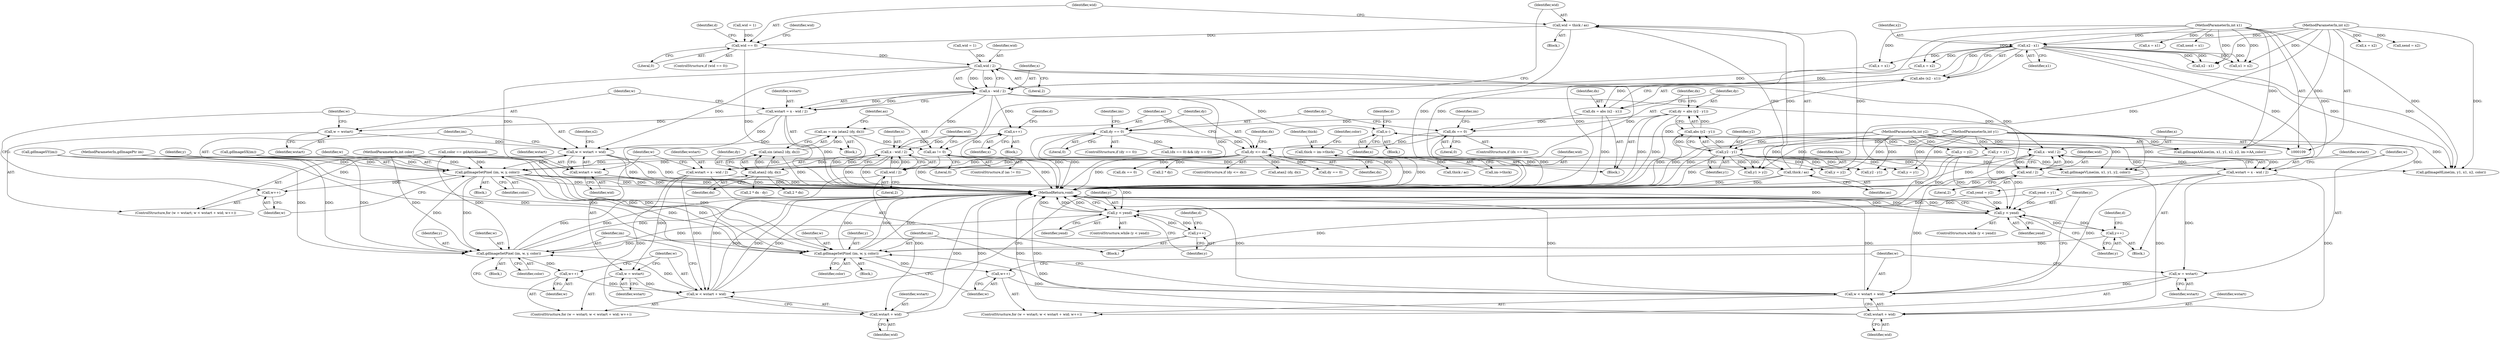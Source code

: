 digraph "0_php-src_c395c6e5d7e8df37a21265ff76e48fe75ceb5ae6?w=1_4@integer" {
"1000458" [label="(Call,wid = thick / as)"];
"1000460" [label="(Call,thick / as)"];
"1000132" [label="(Call,thick = im->thick)"];
"1000454" [label="(Call,as != 0)"];
"1000447" [label="(Call,as = sin (atan2 (dy, dx)))"];
"1000449" [label="(Call,sin (atan2 (dy, dx)))"];
"1000450" [label="(Call,atan2 (dy, dx))"];
"1000218" [label="(Call,dy <= dx)"];
"1000206" [label="(Call,dy == 0)"];
"1000186" [label="(Call,dy = abs (y2 - y1))"];
"1000188" [label="(Call,abs (y2 - y1))"];
"1000189" [label="(Call,y2 - y1)"];
"1000114" [label="(MethodParameterIn,int y2)"];
"1000112" [label="(MethodParameterIn,int y1)"];
"1000193" [label="(Call,dx == 0)"];
"1000180" [label="(Call,dx = abs (x2 - x1))"];
"1000182" [label="(Call,abs (x2 - x1))"];
"1000183" [label="(Call,x2 - x1)"];
"1000113" [label="(MethodParameterIn,int x2)"];
"1000111" [label="(MethodParameterIn,int x1)"];
"1000469" [label="(Call,wid == 0)"];
"1000531" [label="(Call,wid / 2)"];
"1000529" [label="(Call,x - wid / 2)"];
"1000527" [label="(Call,wstart = x - wid / 2)"];
"1000535" [label="(Call,w = wstart)"];
"1000538" [label="(Call,w < wstart + wid)"];
"1000546" [label="(Call,gdImageSetPixel (im, w, y, color))"];
"1000543" [label="(Call,w++)"];
"1000561" [label="(Call,y < yend)"];
"1000565" [label="(Call,y++)"];
"1000601" [label="(Call,gdImageSetPixel (im, w, y, color))"];
"1000598" [label="(Call,w++)"];
"1000593" [label="(Call,w < wstart + wid)"];
"1000609" [label="(Call,y < yend)"];
"1000613" [label="(Call,y++)"];
"1000649" [label="(Call,gdImageSetPixel (im, w, y, color))"];
"1000646" [label="(Call,w++)"];
"1000641" [label="(Call,w < wstart + wid)"];
"1000540" [label="(Call,wstart + wid)"];
"1000577" [label="(Call,x++)"];
"1000584" [label="(Call,x - wid / 2)"];
"1000582" [label="(Call,wstart = x - wid / 2)"];
"1000590" [label="(Call,w = wstart)"];
"1000595" [label="(Call,wstart + wid)"];
"1000625" [label="(Call,x--)"];
"1000632" [label="(Call,x - wid / 2)"];
"1000630" [label="(Call,wstart = x - wid / 2)"];
"1000638" [label="(Call,w = wstart)"];
"1000643" [label="(Call,wstart + wid)"];
"1000586" [label="(Call,wid / 2)"];
"1000634" [label="(Call,wid / 2)"];
"1000219" [label="(Identifier,dy)"];
"1000457" [label="(Block,)"];
"1000530" [label="(Identifier,x)"];
"1000584" [label="(Call,x - wid / 2)"];
"1000586" [label="(Call,wid / 2)"];
"1000211" [label="(Identifier,im)"];
"1000454" [label="(Call,as != 0)"];
"1000585" [label="(Identifier,x)"];
"1000293" [label="(Call,y = y2)"];
"1000631" [label="(Identifier,wstart)"];
"1000597" [label="(Identifier,wid)"];
"1000466" [label="(Identifier,wid)"];
"1000538" [label="(Call,w < wstart + wid)"];
"1000208" [label="(Literal,0)"];
"1000609" [label="(Call,y < yend)"];
"1000646" [label="(Call,w++)"];
"1000608" [label="(ControlStructure,while (y < yend))"];
"1000630" [label="(Call,wstart = x - wid / 2)"];
"1000533" [label="(Literal,2)"];
"1000132" [label="(Call,thick = im->thick)"];
"1000527" [label="(Call,wstart = x - wid / 2)"];
"1000224" [label="(Call,dx == 0)"];
"1000578" [label="(Identifier,x)"];
"1000611" [label="(Identifier,yend)"];
"1000210" [label="(Call,gdImageHLine(im, y1, x1, x2, color))"];
"1000134" [label="(Call,im->thick)"];
"1000453" [label="(ControlStructure,if (as != 0))"];
"1000448" [label="(Identifier,as)"];
"1000645" [label="(Identifier,wid)"];
"1000469" [label="(Call,wid == 0)"];
"1000588" [label="(Literal,2)"];
"1000582" [label="(Call,wstart = x - wid / 2)"];
"1000612" [label="(Block,)"];
"1000458" [label="(Call,wid = thick / as)"];
"1000225" [label="(Identifier,dx)"];
"1000138" [label="(Call,color == gdAntiAliased)"];
"1000652" [label="(Identifier,y)"];
"1000112" [label="(MethodParameterIn,int y1)"];
"1000250" [label="(Call,thick / ac)"];
"1000195" [label="(Literal,0)"];
"1000590" [label="(Call,w = wstart)"];
"1000614" [label="(Identifier,y)"];
"1000290" [label="(Call,x = x2)"];
"1000643" [label="(Call,wstart + wid)"];
"1000635" [label="(Identifier,wid)"];
"1000460" [label="(Call,thick / as)"];
"1000601" [label="(Call,gdImageSetPixel (im, w, y, color))"];
"1000604" [label="(Identifier,y)"];
"1000193" [label="(Call,dx == 0)"];
"1000633" [label="(Identifier,x)"];
"1000529" [label="(Call,x - wid / 2)"];
"1000142" [label="(Call,gdImageAALine(im, x1, y1, x2, y2, im->AA_color))"];
"1000500" [label="(Call,y = y2)"];
"1000269" [label="(Call,2 * dy)"];
"1000534" [label="(ControlStructure,for (w = wstart; w < wstart + wid; w++))"];
"1000545" [label="(Block,)"];
"1000477" [label="(Identifier,d)"];
"1000554" [label="(Call,x2 - x1)"];
"1000451" [label="(Identifier,dy)"];
"1000518" [label="(Call,x = x1)"];
"1000515" [label="(Call,y = y1)"];
"1000544" [label="(Identifier,w)"];
"1000637" [label="(ControlStructure,for (w = wstart; w < wstart + wid; w++))"];
"1000589" [label="(ControlStructure,for (w = wstart; w < wstart + wid; w++))"];
"1000115" [label="(MethodParameterIn,int color)"];
"1000450" [label="(Call,atan2 (dy, dx))"];
"1000206" [label="(Call,dy == 0)"];
"1000186" [label="(Call,dy = abs (y2 - y1))"];
"1000536" [label="(Identifier,w)"];
"1000176" [label="(Call,gdImageSY(im))"];
"1000110" [label="(MethodParameterIn,gdImagePtr im)"];
"1000641" [label="(Call,w < wstart + wid)"];
"1000471" [label="(Literal,0)"];
"1000528" [label="(Identifier,wstart)"];
"1000116" [label="(Block,)"];
"1000133" [label="(Identifier,thick)"];
"1000549" [label="(Identifier,y)"];
"1000184" [label="(Identifier,x2)"];
"1000547" [label="(Identifier,im)"];
"1000626" [label="(Identifier,x)"];
"1000205" [label="(ControlStructure,if (dy == 0))"];
"1000465" [label="(Call,wid = 1)"];
"1000197" [label="(Call,gdImageVLine(im, x1, y1, y2, color))"];
"1000649" [label="(Call,gdImageSetPixel (im, w, y, color))"];
"1000305" [label="(Call,x = x1)"];
"1000194" [label="(Identifier,dx)"];
"1000445" [label="(Block,)"];
"1000577" [label="(Call,x++)"];
"1000642" [label="(Identifier,w)"];
"1000314" [label="(Call,xend = x2)"];
"1000217" [label="(ControlStructure,if (dy <= dx))"];
"1000183" [label="(Call,x2 - x1)"];
"1000111" [label="(MethodParameterIn,int x1)"];
"1000113" [label="(MethodParameterIn,int x2)"];
"1000594" [label="(Identifier,w)"];
"1000473" [label="(Call,wid = 1)"];
"1000468" [label="(ControlStructure,if (wid == 0))"];
"1000598" [label="(Call,w++)"];
"1000286" [label="(Call,x1 > x2)"];
"1000648" [label="(Block,)"];
"1000599" [label="(Identifier,w)"];
"1000300" [label="(Call,xend = x1)"];
"1000537" [label="(Identifier,wstart)"];
"1000580" [label="(Identifier,d)"];
"1000591" [label="(Identifier,w)"];
"1000550" [label="(Identifier,color)"];
"1000639" [label="(Identifier,w)"];
"1000605" [label="(Identifier,color)"];
"1000540" [label="(Call,wstart + wid)"];
"1000576" [label="(Block,)"];
"1000189" [label="(Call,y2 - y1)"];
"1000240" [label="(Call,atan2 (dy, dx))"];
"1000503" [label="(Call,x = x2)"];
"1000595" [label="(Call,wstart + wid)"];
"1000617" [label="(Identifier,d)"];
"1000539" [label="(Identifier,w)"];
"1000638" [label="(Call,w = wstart)"];
"1000569" [label="(Identifier,d)"];
"1000470" [label="(Identifier,wid)"];
"1000456" [label="(Literal,0)"];
"1000308" [label="(Call,y = y1)"];
"1000474" [label="(Identifier,wid)"];
"1000560" [label="(ControlStructure,while (y < yend))"];
"1000187" [label="(Identifier,dy)"];
"1000227" [label="(Call,dy == 0)"];
"1000191" [label="(Identifier,y1)"];
"1000344" [label="(Call,y2 - y1)"];
"1000506" [label="(Call,yend = y1)"];
"1000190" [label="(Identifier,y2)"];
"1000592" [label="(Identifier,wstart)"];
"1000628" [label="(Identifier,d)"];
"1000164" [label="(Call,gdImageSX(im))"];
"1000654" [label="(MethodReturn,void)"];
"1000535" [label="(Call,w = wstart)"];
"1000610" [label="(Identifier,y)"];
"1000650" [label="(Identifier,im)"];
"1000452" [label="(Identifier,dx)"];
"1000561" [label="(Call,y < yend)"];
"1000644" [label="(Identifier,wstart)"];
"1000651" [label="(Identifier,w)"];
"1000459" [label="(Identifier,wid)"];
"1000624" [label="(Block,)"];
"1000543" [label="(Call,w++)"];
"1000596" [label="(Identifier,wstart)"];
"1000603" [label="(Identifier,w)"];
"1000218" [label="(Call,dy <= dx)"];
"1000139" [label="(Identifier,color)"];
"1000562" [label="(Identifier,y)"];
"1000478" [label="(Call,2 * dx - dy)"];
"1000207" [label="(Identifier,dy)"];
"1000114" [label="(MethodParameterIn,int y2)"];
"1000447" [label="(Call,as = sin (atan2 (dy, dx)))"];
"1000455" [label="(Identifier,as)"];
"1000634" [label="(Call,wid / 2)"];
"1000563" [label="(Identifier,yend)"];
"1000636" [label="(Literal,2)"];
"1000531" [label="(Call,wid / 2)"];
"1000532" [label="(Identifier,wid)"];
"1000546" [label="(Call,gdImageSetPixel (im, w, y, color))"];
"1000479" [label="(Call,2 * dx)"];
"1000462" [label="(Identifier,as)"];
"1000613" [label="(Call,y++)"];
"1000461" [label="(Identifier,thick)"];
"1000180" [label="(Call,dx = abs (x2 - x1))"];
"1000566" [label="(Identifier,y)"];
"1000548" [label="(Identifier,w)"];
"1000653" [label="(Identifier,color)"];
"1000541" [label="(Identifier,wstart)"];
"1000583" [label="(Identifier,wstart)"];
"1000565" [label="(Call,y++)"];
"1000602" [label="(Identifier,im)"];
"1000593" [label="(Call,w < wstart + wid)"];
"1000220" [label="(Identifier,dx)"];
"1000564" [label="(Block,)"];
"1000521" [label="(Call,yend = y2)"];
"1000185" [label="(Identifier,x1)"];
"1000496" [label="(Call,y1 > y2)"];
"1000542" [label="(Identifier,wid)"];
"1000181" [label="(Identifier,dx)"];
"1000198" [label="(Identifier,im)"];
"1000587" [label="(Identifier,wid)"];
"1000632" [label="(Call,x - wid / 2)"];
"1000555" [label="(Identifier,x2)"];
"1000188" [label="(Call,abs (y2 - y1))"];
"1000192" [label="(ControlStructure,if (dx == 0))"];
"1000223" [label="(Call,(dx == 0) && (dy == 0))"];
"1000647" [label="(Identifier,w)"];
"1000640" [label="(Identifier,wstart)"];
"1000449" [label="(Call,sin (atan2 (dy, dx)))"];
"1000625" [label="(Call,x--)"];
"1000182" [label="(Call,abs (x2 - x1))"];
"1000600" [label="(Block,)"];
"1000458" -> "1000457"  [label="AST: "];
"1000458" -> "1000460"  [label="CFG: "];
"1000459" -> "1000458"  [label="AST: "];
"1000460" -> "1000458"  [label="AST: "];
"1000470" -> "1000458"  [label="CFG: "];
"1000458" -> "1000654"  [label="DDG: "];
"1000460" -> "1000458"  [label="DDG: "];
"1000460" -> "1000458"  [label="DDG: "];
"1000458" -> "1000469"  [label="DDG: "];
"1000460" -> "1000462"  [label="CFG: "];
"1000461" -> "1000460"  [label="AST: "];
"1000462" -> "1000460"  [label="AST: "];
"1000460" -> "1000654"  [label="DDG: "];
"1000460" -> "1000654"  [label="DDG: "];
"1000132" -> "1000460"  [label="DDG: "];
"1000454" -> "1000460"  [label="DDG: "];
"1000132" -> "1000116"  [label="AST: "];
"1000132" -> "1000134"  [label="CFG: "];
"1000133" -> "1000132"  [label="AST: "];
"1000134" -> "1000132"  [label="AST: "];
"1000139" -> "1000132"  [label="CFG: "];
"1000132" -> "1000654"  [label="DDG: "];
"1000132" -> "1000654"  [label="DDG: "];
"1000132" -> "1000250"  [label="DDG: "];
"1000454" -> "1000453"  [label="AST: "];
"1000454" -> "1000456"  [label="CFG: "];
"1000455" -> "1000454"  [label="AST: "];
"1000456" -> "1000454"  [label="AST: "];
"1000459" -> "1000454"  [label="CFG: "];
"1000466" -> "1000454"  [label="CFG: "];
"1000454" -> "1000654"  [label="DDG: "];
"1000454" -> "1000654"  [label="DDG: "];
"1000447" -> "1000454"  [label="DDG: "];
"1000447" -> "1000445"  [label="AST: "];
"1000447" -> "1000449"  [label="CFG: "];
"1000448" -> "1000447"  [label="AST: "];
"1000449" -> "1000447"  [label="AST: "];
"1000455" -> "1000447"  [label="CFG: "];
"1000447" -> "1000654"  [label="DDG: "];
"1000449" -> "1000447"  [label="DDG: "];
"1000449" -> "1000450"  [label="CFG: "];
"1000450" -> "1000449"  [label="AST: "];
"1000449" -> "1000654"  [label="DDG: "];
"1000450" -> "1000449"  [label="DDG: "];
"1000450" -> "1000449"  [label="DDG: "];
"1000450" -> "1000452"  [label="CFG: "];
"1000451" -> "1000450"  [label="AST: "];
"1000452" -> "1000450"  [label="AST: "];
"1000218" -> "1000450"  [label="DDG: "];
"1000218" -> "1000450"  [label="DDG: "];
"1000450" -> "1000479"  [label="DDG: "];
"1000450" -> "1000478"  [label="DDG: "];
"1000218" -> "1000217"  [label="AST: "];
"1000218" -> "1000220"  [label="CFG: "];
"1000219" -> "1000218"  [label="AST: "];
"1000220" -> "1000218"  [label="AST: "];
"1000225" -> "1000218"  [label="CFG: "];
"1000448" -> "1000218"  [label="CFG: "];
"1000218" -> "1000654"  [label="DDG: "];
"1000206" -> "1000218"  [label="DDG: "];
"1000193" -> "1000218"  [label="DDG: "];
"1000218" -> "1000224"  [label="DDG: "];
"1000218" -> "1000227"  [label="DDG: "];
"1000218" -> "1000240"  [label="DDG: "];
"1000218" -> "1000269"  [label="DDG: "];
"1000206" -> "1000205"  [label="AST: "];
"1000206" -> "1000208"  [label="CFG: "];
"1000207" -> "1000206"  [label="AST: "];
"1000208" -> "1000206"  [label="AST: "];
"1000211" -> "1000206"  [label="CFG: "];
"1000219" -> "1000206"  [label="CFG: "];
"1000206" -> "1000654"  [label="DDG: "];
"1000206" -> "1000654"  [label="DDG: "];
"1000186" -> "1000206"  [label="DDG: "];
"1000206" -> "1000223"  [label="DDG: "];
"1000186" -> "1000116"  [label="AST: "];
"1000186" -> "1000188"  [label="CFG: "];
"1000187" -> "1000186"  [label="AST: "];
"1000188" -> "1000186"  [label="AST: "];
"1000194" -> "1000186"  [label="CFG: "];
"1000186" -> "1000654"  [label="DDG: "];
"1000186" -> "1000654"  [label="DDG: "];
"1000188" -> "1000186"  [label="DDG: "];
"1000188" -> "1000189"  [label="CFG: "];
"1000189" -> "1000188"  [label="AST: "];
"1000188" -> "1000654"  [label="DDG: "];
"1000189" -> "1000188"  [label="DDG: "];
"1000189" -> "1000188"  [label="DDG: "];
"1000189" -> "1000191"  [label="CFG: "];
"1000190" -> "1000189"  [label="AST: "];
"1000191" -> "1000189"  [label="AST: "];
"1000189" -> "1000654"  [label="DDG: "];
"1000114" -> "1000189"  [label="DDG: "];
"1000112" -> "1000189"  [label="DDG: "];
"1000189" -> "1000197"  [label="DDG: "];
"1000189" -> "1000197"  [label="DDG: "];
"1000189" -> "1000210"  [label="DDG: "];
"1000189" -> "1000293"  [label="DDG: "];
"1000189" -> "1000308"  [label="DDG: "];
"1000189" -> "1000344"  [label="DDG: "];
"1000189" -> "1000344"  [label="DDG: "];
"1000189" -> "1000496"  [label="DDG: "];
"1000189" -> "1000496"  [label="DDG: "];
"1000114" -> "1000109"  [label="AST: "];
"1000114" -> "1000654"  [label="DDG: "];
"1000114" -> "1000142"  [label="DDG: "];
"1000114" -> "1000197"  [label="DDG: "];
"1000114" -> "1000293"  [label="DDG: "];
"1000114" -> "1000344"  [label="DDG: "];
"1000114" -> "1000496"  [label="DDG: "];
"1000114" -> "1000500"  [label="DDG: "];
"1000114" -> "1000521"  [label="DDG: "];
"1000112" -> "1000109"  [label="AST: "];
"1000112" -> "1000654"  [label="DDG: "];
"1000112" -> "1000142"  [label="DDG: "];
"1000112" -> "1000197"  [label="DDG: "];
"1000112" -> "1000210"  [label="DDG: "];
"1000112" -> "1000308"  [label="DDG: "];
"1000112" -> "1000344"  [label="DDG: "];
"1000112" -> "1000496"  [label="DDG: "];
"1000112" -> "1000506"  [label="DDG: "];
"1000112" -> "1000515"  [label="DDG: "];
"1000193" -> "1000192"  [label="AST: "];
"1000193" -> "1000195"  [label="CFG: "];
"1000194" -> "1000193"  [label="AST: "];
"1000195" -> "1000193"  [label="AST: "];
"1000198" -> "1000193"  [label="CFG: "];
"1000207" -> "1000193"  [label="CFG: "];
"1000193" -> "1000654"  [label="DDG: "];
"1000193" -> "1000654"  [label="DDG: "];
"1000180" -> "1000193"  [label="DDG: "];
"1000180" -> "1000116"  [label="AST: "];
"1000180" -> "1000182"  [label="CFG: "];
"1000181" -> "1000180"  [label="AST: "];
"1000182" -> "1000180"  [label="AST: "];
"1000187" -> "1000180"  [label="CFG: "];
"1000180" -> "1000654"  [label="DDG: "];
"1000182" -> "1000180"  [label="DDG: "];
"1000182" -> "1000183"  [label="CFG: "];
"1000183" -> "1000182"  [label="AST: "];
"1000182" -> "1000654"  [label="DDG: "];
"1000183" -> "1000182"  [label="DDG: "];
"1000183" -> "1000182"  [label="DDG: "];
"1000183" -> "1000185"  [label="CFG: "];
"1000184" -> "1000183"  [label="AST: "];
"1000185" -> "1000183"  [label="AST: "];
"1000183" -> "1000654"  [label="DDG: "];
"1000113" -> "1000183"  [label="DDG: "];
"1000111" -> "1000183"  [label="DDG: "];
"1000183" -> "1000197"  [label="DDG: "];
"1000183" -> "1000210"  [label="DDG: "];
"1000183" -> "1000210"  [label="DDG: "];
"1000183" -> "1000286"  [label="DDG: "];
"1000183" -> "1000286"  [label="DDG: "];
"1000183" -> "1000503"  [label="DDG: "];
"1000183" -> "1000518"  [label="DDG: "];
"1000183" -> "1000554"  [label="DDG: "];
"1000183" -> "1000554"  [label="DDG: "];
"1000113" -> "1000109"  [label="AST: "];
"1000113" -> "1000654"  [label="DDG: "];
"1000113" -> "1000142"  [label="DDG: "];
"1000113" -> "1000210"  [label="DDG: "];
"1000113" -> "1000286"  [label="DDG: "];
"1000113" -> "1000290"  [label="DDG: "];
"1000113" -> "1000314"  [label="DDG: "];
"1000113" -> "1000503"  [label="DDG: "];
"1000113" -> "1000554"  [label="DDG: "];
"1000111" -> "1000109"  [label="AST: "];
"1000111" -> "1000654"  [label="DDG: "];
"1000111" -> "1000142"  [label="DDG: "];
"1000111" -> "1000197"  [label="DDG: "];
"1000111" -> "1000210"  [label="DDG: "];
"1000111" -> "1000286"  [label="DDG: "];
"1000111" -> "1000300"  [label="DDG: "];
"1000111" -> "1000305"  [label="DDG: "];
"1000111" -> "1000518"  [label="DDG: "];
"1000111" -> "1000554"  [label="DDG: "];
"1000469" -> "1000468"  [label="AST: "];
"1000469" -> "1000471"  [label="CFG: "];
"1000470" -> "1000469"  [label="AST: "];
"1000471" -> "1000469"  [label="AST: "];
"1000474" -> "1000469"  [label="CFG: "];
"1000477" -> "1000469"  [label="CFG: "];
"1000469" -> "1000654"  [label="DDG: "];
"1000465" -> "1000469"  [label="DDG: "];
"1000469" -> "1000531"  [label="DDG: "];
"1000531" -> "1000529"  [label="AST: "];
"1000531" -> "1000533"  [label="CFG: "];
"1000532" -> "1000531"  [label="AST: "];
"1000533" -> "1000531"  [label="AST: "];
"1000529" -> "1000531"  [label="CFG: "];
"1000531" -> "1000529"  [label="DDG: "];
"1000531" -> "1000529"  [label="DDG: "];
"1000473" -> "1000531"  [label="DDG: "];
"1000531" -> "1000538"  [label="DDG: "];
"1000531" -> "1000540"  [label="DDG: "];
"1000531" -> "1000586"  [label="DDG: "];
"1000531" -> "1000634"  [label="DDG: "];
"1000529" -> "1000527"  [label="AST: "];
"1000530" -> "1000529"  [label="AST: "];
"1000527" -> "1000529"  [label="CFG: "];
"1000529" -> "1000654"  [label="DDG: "];
"1000529" -> "1000654"  [label="DDG: "];
"1000529" -> "1000527"  [label="DDG: "];
"1000529" -> "1000527"  [label="DDG: "];
"1000518" -> "1000529"  [label="DDG: "];
"1000503" -> "1000529"  [label="DDG: "];
"1000529" -> "1000577"  [label="DDG: "];
"1000529" -> "1000584"  [label="DDG: "];
"1000529" -> "1000625"  [label="DDG: "];
"1000529" -> "1000632"  [label="DDG: "];
"1000527" -> "1000445"  [label="AST: "];
"1000528" -> "1000527"  [label="AST: "];
"1000536" -> "1000527"  [label="CFG: "];
"1000527" -> "1000654"  [label="DDG: "];
"1000527" -> "1000535"  [label="DDG: "];
"1000527" -> "1000538"  [label="DDG: "];
"1000527" -> "1000540"  [label="DDG: "];
"1000535" -> "1000534"  [label="AST: "];
"1000535" -> "1000537"  [label="CFG: "];
"1000536" -> "1000535"  [label="AST: "];
"1000537" -> "1000535"  [label="AST: "];
"1000539" -> "1000535"  [label="CFG: "];
"1000535" -> "1000538"  [label="DDG: "];
"1000538" -> "1000534"  [label="AST: "];
"1000538" -> "1000540"  [label="CFG: "];
"1000539" -> "1000538"  [label="AST: "];
"1000540" -> "1000538"  [label="AST: "];
"1000547" -> "1000538"  [label="CFG: "];
"1000555" -> "1000538"  [label="CFG: "];
"1000538" -> "1000654"  [label="DDG: "];
"1000538" -> "1000654"  [label="DDG: "];
"1000538" -> "1000654"  [label="DDG: "];
"1000543" -> "1000538"  [label="DDG: "];
"1000538" -> "1000546"  [label="DDG: "];
"1000546" -> "1000545"  [label="AST: "];
"1000546" -> "1000550"  [label="CFG: "];
"1000547" -> "1000546"  [label="AST: "];
"1000548" -> "1000546"  [label="AST: "];
"1000549" -> "1000546"  [label="AST: "];
"1000550" -> "1000546"  [label="AST: "];
"1000544" -> "1000546"  [label="CFG: "];
"1000546" -> "1000654"  [label="DDG: "];
"1000546" -> "1000654"  [label="DDG: "];
"1000546" -> "1000654"  [label="DDG: "];
"1000546" -> "1000543"  [label="DDG: "];
"1000176" -> "1000546"  [label="DDG: "];
"1000164" -> "1000546"  [label="DDG: "];
"1000110" -> "1000546"  [label="DDG: "];
"1000515" -> "1000546"  [label="DDG: "];
"1000500" -> "1000546"  [label="DDG: "];
"1000138" -> "1000546"  [label="DDG: "];
"1000115" -> "1000546"  [label="DDG: "];
"1000546" -> "1000561"  [label="DDG: "];
"1000546" -> "1000601"  [label="DDG: "];
"1000546" -> "1000601"  [label="DDG: "];
"1000546" -> "1000609"  [label="DDG: "];
"1000546" -> "1000649"  [label="DDG: "];
"1000546" -> "1000649"  [label="DDG: "];
"1000543" -> "1000534"  [label="AST: "];
"1000543" -> "1000544"  [label="CFG: "];
"1000544" -> "1000543"  [label="AST: "];
"1000539" -> "1000543"  [label="CFG: "];
"1000561" -> "1000560"  [label="AST: "];
"1000561" -> "1000563"  [label="CFG: "];
"1000562" -> "1000561"  [label="AST: "];
"1000563" -> "1000561"  [label="AST: "];
"1000566" -> "1000561"  [label="CFG: "];
"1000654" -> "1000561"  [label="CFG: "];
"1000561" -> "1000654"  [label="DDG: "];
"1000561" -> "1000654"  [label="DDG: "];
"1000561" -> "1000654"  [label="DDG: "];
"1000565" -> "1000561"  [label="DDG: "];
"1000515" -> "1000561"  [label="DDG: "];
"1000601" -> "1000561"  [label="DDG: "];
"1000500" -> "1000561"  [label="DDG: "];
"1000521" -> "1000561"  [label="DDG: "];
"1000506" -> "1000561"  [label="DDG: "];
"1000561" -> "1000565"  [label="DDG: "];
"1000565" -> "1000564"  [label="AST: "];
"1000565" -> "1000566"  [label="CFG: "];
"1000566" -> "1000565"  [label="AST: "];
"1000569" -> "1000565"  [label="CFG: "];
"1000565" -> "1000601"  [label="DDG: "];
"1000601" -> "1000600"  [label="AST: "];
"1000601" -> "1000605"  [label="CFG: "];
"1000602" -> "1000601"  [label="AST: "];
"1000603" -> "1000601"  [label="AST: "];
"1000604" -> "1000601"  [label="AST: "];
"1000605" -> "1000601"  [label="AST: "];
"1000599" -> "1000601"  [label="CFG: "];
"1000601" -> "1000654"  [label="DDG: "];
"1000601" -> "1000654"  [label="DDG: "];
"1000601" -> "1000654"  [label="DDG: "];
"1000601" -> "1000598"  [label="DDG: "];
"1000176" -> "1000601"  [label="DDG: "];
"1000164" -> "1000601"  [label="DDG: "];
"1000110" -> "1000601"  [label="DDG: "];
"1000593" -> "1000601"  [label="DDG: "];
"1000138" -> "1000601"  [label="DDG: "];
"1000115" -> "1000601"  [label="DDG: "];
"1000598" -> "1000589"  [label="AST: "];
"1000598" -> "1000599"  [label="CFG: "];
"1000599" -> "1000598"  [label="AST: "];
"1000594" -> "1000598"  [label="CFG: "];
"1000598" -> "1000593"  [label="DDG: "];
"1000593" -> "1000589"  [label="AST: "];
"1000593" -> "1000595"  [label="CFG: "];
"1000594" -> "1000593"  [label="AST: "];
"1000595" -> "1000593"  [label="AST: "];
"1000562" -> "1000593"  [label="CFG: "];
"1000602" -> "1000593"  [label="CFG: "];
"1000593" -> "1000654"  [label="DDG: "];
"1000593" -> "1000654"  [label="DDG: "];
"1000593" -> "1000654"  [label="DDG: "];
"1000590" -> "1000593"  [label="DDG: "];
"1000582" -> "1000593"  [label="DDG: "];
"1000586" -> "1000593"  [label="DDG: "];
"1000609" -> "1000608"  [label="AST: "];
"1000609" -> "1000611"  [label="CFG: "];
"1000610" -> "1000609"  [label="AST: "];
"1000611" -> "1000609"  [label="AST: "];
"1000614" -> "1000609"  [label="CFG: "];
"1000654" -> "1000609"  [label="CFG: "];
"1000609" -> "1000654"  [label="DDG: "];
"1000609" -> "1000654"  [label="DDG: "];
"1000609" -> "1000654"  [label="DDG: "];
"1000613" -> "1000609"  [label="DDG: "];
"1000649" -> "1000609"  [label="DDG: "];
"1000515" -> "1000609"  [label="DDG: "];
"1000500" -> "1000609"  [label="DDG: "];
"1000521" -> "1000609"  [label="DDG: "];
"1000506" -> "1000609"  [label="DDG: "];
"1000609" -> "1000613"  [label="DDG: "];
"1000613" -> "1000612"  [label="AST: "];
"1000613" -> "1000614"  [label="CFG: "];
"1000614" -> "1000613"  [label="AST: "];
"1000617" -> "1000613"  [label="CFG: "];
"1000613" -> "1000649"  [label="DDG: "];
"1000649" -> "1000648"  [label="AST: "];
"1000649" -> "1000653"  [label="CFG: "];
"1000650" -> "1000649"  [label="AST: "];
"1000651" -> "1000649"  [label="AST: "];
"1000652" -> "1000649"  [label="AST: "];
"1000653" -> "1000649"  [label="AST: "];
"1000647" -> "1000649"  [label="CFG: "];
"1000649" -> "1000654"  [label="DDG: "];
"1000649" -> "1000654"  [label="DDG: "];
"1000649" -> "1000654"  [label="DDG: "];
"1000649" -> "1000646"  [label="DDG: "];
"1000176" -> "1000649"  [label="DDG: "];
"1000164" -> "1000649"  [label="DDG: "];
"1000110" -> "1000649"  [label="DDG: "];
"1000641" -> "1000649"  [label="DDG: "];
"1000138" -> "1000649"  [label="DDG: "];
"1000115" -> "1000649"  [label="DDG: "];
"1000646" -> "1000637"  [label="AST: "];
"1000646" -> "1000647"  [label="CFG: "];
"1000647" -> "1000646"  [label="AST: "];
"1000642" -> "1000646"  [label="CFG: "];
"1000646" -> "1000641"  [label="DDG: "];
"1000641" -> "1000637"  [label="AST: "];
"1000641" -> "1000643"  [label="CFG: "];
"1000642" -> "1000641"  [label="AST: "];
"1000643" -> "1000641"  [label="AST: "];
"1000610" -> "1000641"  [label="CFG: "];
"1000650" -> "1000641"  [label="CFG: "];
"1000641" -> "1000654"  [label="DDG: "];
"1000641" -> "1000654"  [label="DDG: "];
"1000641" -> "1000654"  [label="DDG: "];
"1000638" -> "1000641"  [label="DDG: "];
"1000630" -> "1000641"  [label="DDG: "];
"1000634" -> "1000641"  [label="DDG: "];
"1000540" -> "1000542"  [label="CFG: "];
"1000541" -> "1000540"  [label="AST: "];
"1000542" -> "1000540"  [label="AST: "];
"1000540" -> "1000654"  [label="DDG: "];
"1000540" -> "1000654"  [label="DDG: "];
"1000577" -> "1000576"  [label="AST: "];
"1000577" -> "1000578"  [label="CFG: "];
"1000578" -> "1000577"  [label="AST: "];
"1000580" -> "1000577"  [label="CFG: "];
"1000584" -> "1000577"  [label="DDG: "];
"1000577" -> "1000584"  [label="DDG: "];
"1000584" -> "1000582"  [label="AST: "];
"1000584" -> "1000586"  [label="CFG: "];
"1000585" -> "1000584"  [label="AST: "];
"1000586" -> "1000584"  [label="AST: "];
"1000582" -> "1000584"  [label="CFG: "];
"1000584" -> "1000654"  [label="DDG: "];
"1000584" -> "1000654"  [label="DDG: "];
"1000584" -> "1000582"  [label="DDG: "];
"1000584" -> "1000582"  [label="DDG: "];
"1000586" -> "1000584"  [label="DDG: "];
"1000586" -> "1000584"  [label="DDG: "];
"1000582" -> "1000564"  [label="AST: "];
"1000583" -> "1000582"  [label="AST: "];
"1000591" -> "1000582"  [label="CFG: "];
"1000582" -> "1000654"  [label="DDG: "];
"1000582" -> "1000590"  [label="DDG: "];
"1000582" -> "1000595"  [label="DDG: "];
"1000590" -> "1000589"  [label="AST: "];
"1000590" -> "1000592"  [label="CFG: "];
"1000591" -> "1000590"  [label="AST: "];
"1000592" -> "1000590"  [label="AST: "];
"1000594" -> "1000590"  [label="CFG: "];
"1000595" -> "1000597"  [label="CFG: "];
"1000596" -> "1000595"  [label="AST: "];
"1000597" -> "1000595"  [label="AST: "];
"1000595" -> "1000654"  [label="DDG: "];
"1000595" -> "1000654"  [label="DDG: "];
"1000586" -> "1000595"  [label="DDG: "];
"1000625" -> "1000624"  [label="AST: "];
"1000625" -> "1000626"  [label="CFG: "];
"1000626" -> "1000625"  [label="AST: "];
"1000628" -> "1000625"  [label="CFG: "];
"1000632" -> "1000625"  [label="DDG: "];
"1000625" -> "1000632"  [label="DDG: "];
"1000632" -> "1000630"  [label="AST: "];
"1000632" -> "1000634"  [label="CFG: "];
"1000633" -> "1000632"  [label="AST: "];
"1000634" -> "1000632"  [label="AST: "];
"1000630" -> "1000632"  [label="CFG: "];
"1000632" -> "1000654"  [label="DDG: "];
"1000632" -> "1000654"  [label="DDG: "];
"1000632" -> "1000630"  [label="DDG: "];
"1000632" -> "1000630"  [label="DDG: "];
"1000634" -> "1000632"  [label="DDG: "];
"1000634" -> "1000632"  [label="DDG: "];
"1000630" -> "1000612"  [label="AST: "];
"1000631" -> "1000630"  [label="AST: "];
"1000639" -> "1000630"  [label="CFG: "];
"1000630" -> "1000654"  [label="DDG: "];
"1000630" -> "1000638"  [label="DDG: "];
"1000630" -> "1000643"  [label="DDG: "];
"1000638" -> "1000637"  [label="AST: "];
"1000638" -> "1000640"  [label="CFG: "];
"1000639" -> "1000638"  [label="AST: "];
"1000640" -> "1000638"  [label="AST: "];
"1000642" -> "1000638"  [label="CFG: "];
"1000643" -> "1000645"  [label="CFG: "];
"1000644" -> "1000643"  [label="AST: "];
"1000645" -> "1000643"  [label="AST: "];
"1000643" -> "1000654"  [label="DDG: "];
"1000643" -> "1000654"  [label="DDG: "];
"1000634" -> "1000643"  [label="DDG: "];
"1000586" -> "1000588"  [label="CFG: "];
"1000587" -> "1000586"  [label="AST: "];
"1000588" -> "1000586"  [label="AST: "];
"1000634" -> "1000636"  [label="CFG: "];
"1000635" -> "1000634"  [label="AST: "];
"1000636" -> "1000634"  [label="AST: "];
}
